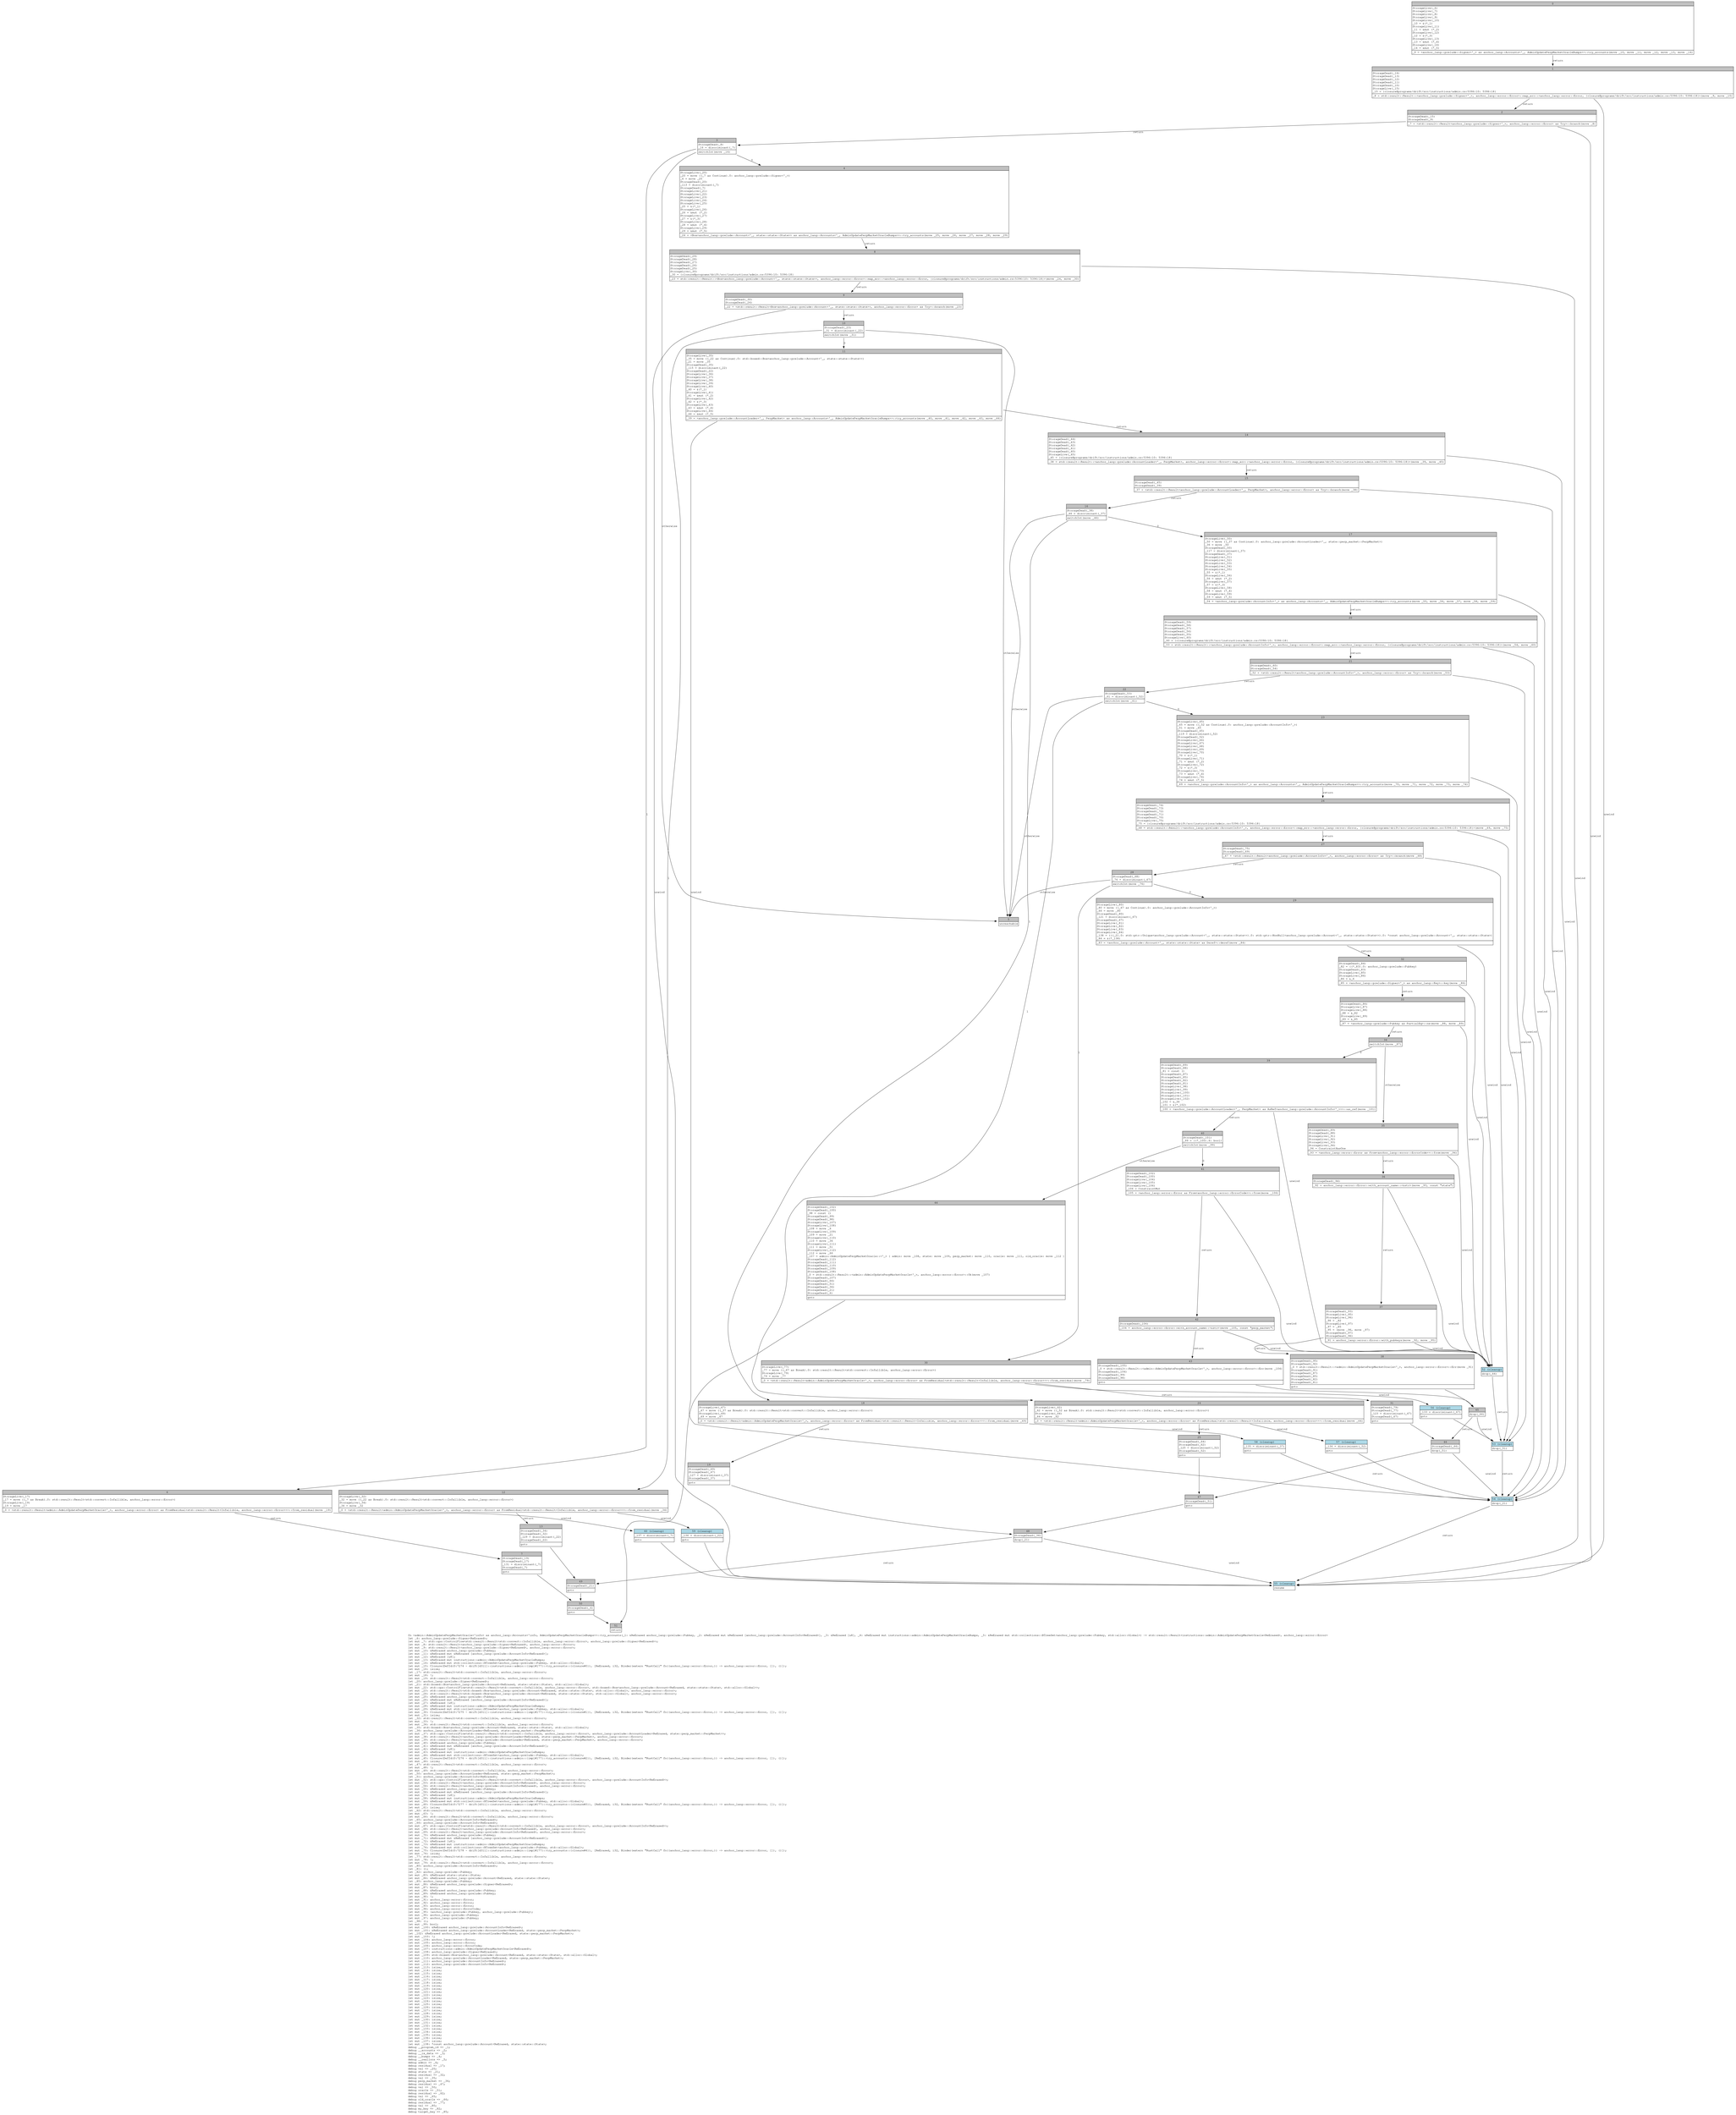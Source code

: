 digraph Mir_0_7273 {
    graph [fontname="Courier, monospace"];
    node [fontname="Courier, monospace"];
    edge [fontname="Courier, monospace"];
    label=<fn &lt;admin::AdminUpdatePerpMarketOracle&lt;'info&gt; as anchor_lang::Accounts&lt;'info, AdminUpdatePerpMarketOracleBumps&gt;&gt;::try_accounts(_1: &amp;ReErased anchor_lang::prelude::Pubkey, _2: &amp;ReErased mut &amp;ReErased [anchor_lang::prelude::AccountInfo&lt;ReErased&gt;], _3: &amp;ReErased [u8], _4: &amp;ReErased mut instructions::admin::AdminUpdatePerpMarketOracleBumps, _5: &amp;ReErased mut std::collections::BTreeSet&lt;anchor_lang::prelude::Pubkey, std::alloc::Global&gt;) -&gt; std::result::Result&lt;instructions::admin::AdminUpdatePerpMarketOracle&lt;ReErased&gt;, anchor_lang::error::Error&gt;<br align="left"/>let _6: anchor_lang::prelude::Signer&lt;ReErased&gt;;<br align="left"/>let mut _7: std::ops::ControlFlow&lt;std::result::Result&lt;std::convert::Infallible, anchor_lang::error::Error&gt;, anchor_lang::prelude::Signer&lt;ReErased&gt;&gt;;<br align="left"/>let mut _8: std::result::Result&lt;anchor_lang::prelude::Signer&lt;ReErased&gt;, anchor_lang::error::Error&gt;;<br align="left"/>let mut _9: std::result::Result&lt;anchor_lang::prelude::Signer&lt;ReErased&gt;, anchor_lang::error::Error&gt;;<br align="left"/>let mut _10: &amp;ReErased anchor_lang::prelude::Pubkey;<br align="left"/>let mut _11: &amp;ReErased mut &amp;ReErased [anchor_lang::prelude::AccountInfo&lt;ReErased&gt;];<br align="left"/>let mut _12: &amp;ReErased [u8];<br align="left"/>let mut _13: &amp;ReErased mut instructions::admin::AdminUpdatePerpMarketOracleBumps;<br align="left"/>let mut _14: &amp;ReErased mut std::collections::BTreeSet&lt;anchor_lang::prelude::Pubkey, std::alloc::Global&gt;;<br align="left"/>let mut _15: Closure(DefId(0:7274 ~ drift[d311]::instructions::admin::{impl#177}::try_accounts::{closure#0}), [ReErased, i32, Binder(extern &quot;RustCall&quot; fn((anchor_lang::error::Error,)) -&gt; anchor_lang::error::Error, []), ()]);<br align="left"/>let mut _16: isize;<br align="left"/>let _17: std::result::Result&lt;std::convert::Infallible, anchor_lang::error::Error&gt;;<br align="left"/>let mut _18: !;<br align="left"/>let mut _19: std::result::Result&lt;std::convert::Infallible, anchor_lang::error::Error&gt;;<br align="left"/>let _20: anchor_lang::prelude::Signer&lt;ReErased&gt;;<br align="left"/>let _21: std::boxed::Box&lt;anchor_lang::prelude::Account&lt;ReErased, state::state::State&gt;, std::alloc::Global&gt;;<br align="left"/>let mut _22: std::ops::ControlFlow&lt;std::result::Result&lt;std::convert::Infallible, anchor_lang::error::Error&gt;, std::boxed::Box&lt;anchor_lang::prelude::Account&lt;ReErased, state::state::State&gt;, std::alloc::Global&gt;&gt;;<br align="left"/>let mut _23: std::result::Result&lt;std::boxed::Box&lt;anchor_lang::prelude::Account&lt;ReErased, state::state::State&gt;, std::alloc::Global&gt;, anchor_lang::error::Error&gt;;<br align="left"/>let mut _24: std::result::Result&lt;std::boxed::Box&lt;anchor_lang::prelude::Account&lt;ReErased, state::state::State&gt;, std::alloc::Global&gt;, anchor_lang::error::Error&gt;;<br align="left"/>let mut _25: &amp;ReErased anchor_lang::prelude::Pubkey;<br align="left"/>let mut _26: &amp;ReErased mut &amp;ReErased [anchor_lang::prelude::AccountInfo&lt;ReErased&gt;];<br align="left"/>let mut _27: &amp;ReErased [u8];<br align="left"/>let mut _28: &amp;ReErased mut instructions::admin::AdminUpdatePerpMarketOracleBumps;<br align="left"/>let mut _29: &amp;ReErased mut std::collections::BTreeSet&lt;anchor_lang::prelude::Pubkey, std::alloc::Global&gt;;<br align="left"/>let mut _30: Closure(DefId(0:7275 ~ drift[d311]::instructions::admin::{impl#177}::try_accounts::{closure#1}), [ReErased, i32, Binder(extern &quot;RustCall&quot; fn((anchor_lang::error::Error,)) -&gt; anchor_lang::error::Error, []), ()]);<br align="left"/>let mut _31: isize;<br align="left"/>let _32: std::result::Result&lt;std::convert::Infallible, anchor_lang::error::Error&gt;;<br align="left"/>let mut _33: !;<br align="left"/>let mut _34: std::result::Result&lt;std::convert::Infallible, anchor_lang::error::Error&gt;;<br align="left"/>let _35: std::boxed::Box&lt;anchor_lang::prelude::Account&lt;ReErased, state::state::State&gt;, std::alloc::Global&gt;;<br align="left"/>let _36: anchor_lang::prelude::AccountLoader&lt;ReErased, state::perp_market::PerpMarket&gt;;<br align="left"/>let mut _37: std::ops::ControlFlow&lt;std::result::Result&lt;std::convert::Infallible, anchor_lang::error::Error&gt;, anchor_lang::prelude::AccountLoader&lt;ReErased, state::perp_market::PerpMarket&gt;&gt;;<br align="left"/>let mut _38: std::result::Result&lt;anchor_lang::prelude::AccountLoader&lt;ReErased, state::perp_market::PerpMarket&gt;, anchor_lang::error::Error&gt;;<br align="left"/>let mut _39: std::result::Result&lt;anchor_lang::prelude::AccountLoader&lt;ReErased, state::perp_market::PerpMarket&gt;, anchor_lang::error::Error&gt;;<br align="left"/>let mut _40: &amp;ReErased anchor_lang::prelude::Pubkey;<br align="left"/>let mut _41: &amp;ReErased mut &amp;ReErased [anchor_lang::prelude::AccountInfo&lt;ReErased&gt;];<br align="left"/>let mut _42: &amp;ReErased [u8];<br align="left"/>let mut _43: &amp;ReErased mut instructions::admin::AdminUpdatePerpMarketOracleBumps;<br align="left"/>let mut _44: &amp;ReErased mut std::collections::BTreeSet&lt;anchor_lang::prelude::Pubkey, std::alloc::Global&gt;;<br align="left"/>let mut _45: Closure(DefId(0:7276 ~ drift[d311]::instructions::admin::{impl#177}::try_accounts::{closure#2}), [ReErased, i32, Binder(extern &quot;RustCall&quot; fn((anchor_lang::error::Error,)) -&gt; anchor_lang::error::Error, []), ()]);<br align="left"/>let mut _46: isize;<br align="left"/>let _47: std::result::Result&lt;std::convert::Infallible, anchor_lang::error::Error&gt;;<br align="left"/>let mut _48: !;<br align="left"/>let mut _49: std::result::Result&lt;std::convert::Infallible, anchor_lang::error::Error&gt;;<br align="left"/>let _50: anchor_lang::prelude::AccountLoader&lt;ReErased, state::perp_market::PerpMarket&gt;;<br align="left"/>let _51: anchor_lang::prelude::AccountInfo&lt;ReErased&gt;;<br align="left"/>let mut _52: std::ops::ControlFlow&lt;std::result::Result&lt;std::convert::Infallible, anchor_lang::error::Error&gt;, anchor_lang::prelude::AccountInfo&lt;ReErased&gt;&gt;;<br align="left"/>let mut _53: std::result::Result&lt;anchor_lang::prelude::AccountInfo&lt;ReErased&gt;, anchor_lang::error::Error&gt;;<br align="left"/>let mut _54: std::result::Result&lt;anchor_lang::prelude::AccountInfo&lt;ReErased&gt;, anchor_lang::error::Error&gt;;<br align="left"/>let mut _55: &amp;ReErased anchor_lang::prelude::Pubkey;<br align="left"/>let mut _56: &amp;ReErased mut &amp;ReErased [anchor_lang::prelude::AccountInfo&lt;ReErased&gt;];<br align="left"/>let mut _57: &amp;ReErased [u8];<br align="left"/>let mut _58: &amp;ReErased mut instructions::admin::AdminUpdatePerpMarketOracleBumps;<br align="left"/>let mut _59: &amp;ReErased mut std::collections::BTreeSet&lt;anchor_lang::prelude::Pubkey, std::alloc::Global&gt;;<br align="left"/>let mut _60: Closure(DefId(0:7277 ~ drift[d311]::instructions::admin::{impl#177}::try_accounts::{closure#3}), [ReErased, i32, Binder(extern &quot;RustCall&quot; fn((anchor_lang::error::Error,)) -&gt; anchor_lang::error::Error, []), ()]);<br align="left"/>let mut _61: isize;<br align="left"/>let _62: std::result::Result&lt;std::convert::Infallible, anchor_lang::error::Error&gt;;<br align="left"/>let mut _63: !;<br align="left"/>let mut _64: std::result::Result&lt;std::convert::Infallible, anchor_lang::error::Error&gt;;<br align="left"/>let _65: anchor_lang::prelude::AccountInfo&lt;ReErased&gt;;<br align="left"/>let _66: anchor_lang::prelude::AccountInfo&lt;ReErased&gt;;<br align="left"/>let mut _67: std::ops::ControlFlow&lt;std::result::Result&lt;std::convert::Infallible, anchor_lang::error::Error&gt;, anchor_lang::prelude::AccountInfo&lt;ReErased&gt;&gt;;<br align="left"/>let mut _68: std::result::Result&lt;anchor_lang::prelude::AccountInfo&lt;ReErased&gt;, anchor_lang::error::Error&gt;;<br align="left"/>let mut _69: std::result::Result&lt;anchor_lang::prelude::AccountInfo&lt;ReErased&gt;, anchor_lang::error::Error&gt;;<br align="left"/>let mut _70: &amp;ReErased anchor_lang::prelude::Pubkey;<br align="left"/>let mut _71: &amp;ReErased mut &amp;ReErased [anchor_lang::prelude::AccountInfo&lt;ReErased&gt;];<br align="left"/>let mut _72: &amp;ReErased [u8];<br align="left"/>let mut _73: &amp;ReErased mut instructions::admin::AdminUpdatePerpMarketOracleBumps;<br align="left"/>let mut _74: &amp;ReErased mut std::collections::BTreeSet&lt;anchor_lang::prelude::Pubkey, std::alloc::Global&gt;;<br align="left"/>let mut _75: Closure(DefId(0:7278 ~ drift[d311]::instructions::admin::{impl#177}::try_accounts::{closure#4}), [ReErased, i32, Binder(extern &quot;RustCall&quot; fn((anchor_lang::error::Error,)) -&gt; anchor_lang::error::Error, []), ()]);<br align="left"/>let mut _76: isize;<br align="left"/>let _77: std::result::Result&lt;std::convert::Infallible, anchor_lang::error::Error&gt;;<br align="left"/>let mut _78: !;<br align="left"/>let mut _79: std::result::Result&lt;std::convert::Infallible, anchor_lang::error::Error&gt;;<br align="left"/>let _80: anchor_lang::prelude::AccountInfo&lt;ReErased&gt;;<br align="left"/>let _81: ();<br align="left"/>let _82: anchor_lang::prelude::Pubkey;<br align="left"/>let mut _83: &amp;ReErased state::state::State;<br align="left"/>let mut _84: &amp;ReErased anchor_lang::prelude::Account&lt;ReErased, state::state::State&gt;;<br align="left"/>let _85: anchor_lang::prelude::Pubkey;<br align="left"/>let mut _86: &amp;ReErased anchor_lang::prelude::Signer&lt;ReErased&gt;;<br align="left"/>let mut _87: bool;<br align="left"/>let mut _88: &amp;ReErased anchor_lang::prelude::Pubkey;<br align="left"/>let mut _89: &amp;ReErased anchor_lang::prelude::Pubkey;<br align="left"/>let mut _90: !;<br align="left"/>let mut _91: anchor_lang::error::Error;<br align="left"/>let mut _92: anchor_lang::error::Error;<br align="left"/>let mut _93: anchor_lang::error::Error;<br align="left"/>let mut _94: anchor_lang::error::ErrorCode;<br align="left"/>let mut _95: (anchor_lang::prelude::Pubkey, anchor_lang::prelude::Pubkey);<br align="left"/>let mut _96: anchor_lang::prelude::Pubkey;<br align="left"/>let mut _97: anchor_lang::prelude::Pubkey;<br align="left"/>let _98: ();<br align="left"/>let mut _99: bool;<br align="left"/>let mut _100: &amp;ReErased anchor_lang::prelude::AccountInfo&lt;ReErased&gt;;<br align="left"/>let mut _101: &amp;ReErased anchor_lang::prelude::AccountLoader&lt;ReErased, state::perp_market::PerpMarket&gt;;<br align="left"/>let _102: &amp;ReErased anchor_lang::prelude::AccountLoader&lt;ReErased, state::perp_market::PerpMarket&gt;;<br align="left"/>let mut _103: !;<br align="left"/>let mut _104: anchor_lang::error::Error;<br align="left"/>let mut _105: anchor_lang::error::Error;<br align="left"/>let mut _106: anchor_lang::error::ErrorCode;<br align="left"/>let mut _107: instructions::admin::AdminUpdatePerpMarketOracle&lt;ReErased&gt;;<br align="left"/>let mut _108: anchor_lang::prelude::Signer&lt;ReErased&gt;;<br align="left"/>let mut _109: std::boxed::Box&lt;anchor_lang::prelude::Account&lt;ReErased, state::state::State&gt;, std::alloc::Global&gt;;<br align="left"/>let mut _110: anchor_lang::prelude::AccountLoader&lt;ReErased, state::perp_market::PerpMarket&gt;;<br align="left"/>let mut _111: anchor_lang::prelude::AccountInfo&lt;ReErased&gt;;<br align="left"/>let mut _112: anchor_lang::prelude::AccountInfo&lt;ReErased&gt;;<br align="left"/>let mut _113: isize;<br align="left"/>let mut _114: isize;<br align="left"/>let mut _115: isize;<br align="left"/>let mut _116: isize;<br align="left"/>let mut _117: isize;<br align="left"/>let mut _118: isize;<br align="left"/>let mut _119: isize;<br align="left"/>let mut _120: isize;<br align="left"/>let mut _121: isize;<br align="left"/>let mut _122: isize;<br align="left"/>let mut _123: isize;<br align="left"/>let mut _124: isize;<br align="left"/>let mut _125: isize;<br align="left"/>let mut _126: isize;<br align="left"/>let mut _127: isize;<br align="left"/>let mut _128: isize;<br align="left"/>let mut _129: isize;<br align="left"/>let mut _130: isize;<br align="left"/>let mut _131: isize;<br align="left"/>let mut _132: isize;<br align="left"/>let mut _133: isize;<br align="left"/>let mut _134: isize;<br align="left"/>let mut _135: isize;<br align="left"/>let mut _136: isize;<br align="left"/>let mut _137: isize;<br align="left"/>let mut _138: *const anchor_lang::prelude::Account&lt;ReErased, state::state::State&gt;;<br align="left"/>debug __program_id =&gt; _1;<br align="left"/>debug __accounts =&gt; _2;<br align="left"/>debug __ix_data =&gt; _3;<br align="left"/>debug __bumps =&gt; _4;<br align="left"/>debug __reallocs =&gt; _5;<br align="left"/>debug admin =&gt; _6;<br align="left"/>debug residual =&gt; _17;<br align="left"/>debug val =&gt; _20;<br align="left"/>debug state =&gt; _21;<br align="left"/>debug residual =&gt; _32;<br align="left"/>debug val =&gt; _35;<br align="left"/>debug perp_market =&gt; _36;<br align="left"/>debug residual =&gt; _47;<br align="left"/>debug val =&gt; _50;<br align="left"/>debug oracle =&gt; _51;<br align="left"/>debug residual =&gt; _62;<br align="left"/>debug val =&gt; _65;<br align="left"/>debug old_oracle =&gt; _66;<br align="left"/>debug residual =&gt; _77;<br align="left"/>debug val =&gt; _80;<br align="left"/>debug my_key =&gt; _82;<br align="left"/>debug target_key =&gt; _85;<br align="left"/>>;
    bb0__0_7273 [shape="none", label=<<table border="0" cellborder="1" cellspacing="0"><tr><td bgcolor="gray" align="center" colspan="1">0</td></tr><tr><td align="left" balign="left">StorageLive(_6)<br/>StorageLive(_7)<br/>StorageLive(_8)<br/>StorageLive(_9)<br/>StorageLive(_10)<br/>_10 = &amp;(*_1)<br/>StorageLive(_11)<br/>_11 = &amp;mut (*_2)<br/>StorageLive(_12)<br/>_12 = &amp;(*_3)<br/>StorageLive(_13)<br/>_13 = &amp;mut (*_4)<br/>StorageLive(_14)<br/>_14 = &amp;mut (*_5)<br/></td></tr><tr><td align="left">_9 = &lt;anchor_lang::prelude::Signer&lt;'_&gt; as anchor_lang::Accounts&lt;'_, AdminUpdatePerpMarketOracleBumps&gt;&gt;::try_accounts(move _10, move _11, move _12, move _13, move _14)</td></tr></table>>];
    bb1__0_7273 [shape="none", label=<<table border="0" cellborder="1" cellspacing="0"><tr><td bgcolor="gray" align="center" colspan="1">1</td></tr><tr><td align="left" balign="left">StorageDead(_14)<br/>StorageDead(_13)<br/>StorageDead(_12)<br/>StorageDead(_11)<br/>StorageDead(_10)<br/>StorageLive(_15)<br/>_15 = {closure@programs/drift/src/instructions/admin.rs:5396:10: 5396:18}<br/></td></tr><tr><td align="left">_8 = std::result::Result::&lt;anchor_lang::prelude::Signer&lt;'_&gt;, anchor_lang::error::Error&gt;::map_err::&lt;anchor_lang::error::Error, {closure@programs/drift/src/instructions/admin.rs:5396:10: 5396:18}&gt;(move _9, move _15)</td></tr></table>>];
    bb2__0_7273 [shape="none", label=<<table border="0" cellborder="1" cellspacing="0"><tr><td bgcolor="gray" align="center" colspan="1">2</td></tr><tr><td align="left" balign="left">StorageDead(_15)<br/>StorageDead(_9)<br/></td></tr><tr><td align="left">_7 = &lt;std::result::Result&lt;anchor_lang::prelude::Signer&lt;'_&gt;, anchor_lang::error::Error&gt; as Try&gt;::branch(move _8)</td></tr></table>>];
    bb3__0_7273 [shape="none", label=<<table border="0" cellborder="1" cellspacing="0"><tr><td bgcolor="gray" align="center" colspan="1">3</td></tr><tr><td align="left" balign="left">StorageDead(_8)<br/>_16 = discriminant(_7)<br/></td></tr><tr><td align="left">switchInt(move _16)</td></tr></table>>];
    bb4__0_7273 [shape="none", label=<<table border="0" cellborder="1" cellspacing="0"><tr><td bgcolor="gray" align="center" colspan="1">4</td></tr><tr><td align="left" balign="left">StorageLive(_20)<br/>_20 = move ((_7 as Continue).0: anchor_lang::prelude::Signer&lt;'_&gt;)<br/>_6 = move _20<br/>StorageDead(_20)<br/>_113 = discriminant(_7)<br/>StorageDead(_7)<br/>StorageLive(_21)<br/>StorageLive(_22)<br/>StorageLive(_23)<br/>StorageLive(_24)<br/>StorageLive(_25)<br/>_25 = &amp;(*_1)<br/>StorageLive(_26)<br/>_26 = &amp;mut (*_2)<br/>StorageLive(_27)<br/>_27 = &amp;(*_3)<br/>StorageLive(_28)<br/>_28 = &amp;mut (*_4)<br/>StorageLive(_29)<br/>_29 = &amp;mut (*_5)<br/></td></tr><tr><td align="left">_24 = &lt;Box&lt;anchor_lang::prelude::Account&lt;'_, state::state::State&gt;&gt; as anchor_lang::Accounts&lt;'_, AdminUpdatePerpMarketOracleBumps&gt;&gt;::try_accounts(move _25, move _26, move _27, move _28, move _29)</td></tr></table>>];
    bb5__0_7273 [shape="none", label=<<table border="0" cellborder="1" cellspacing="0"><tr><td bgcolor="gray" align="center" colspan="1">5</td></tr><tr><td align="left">unreachable</td></tr></table>>];
    bb6__0_7273 [shape="none", label=<<table border="0" cellborder="1" cellspacing="0"><tr><td bgcolor="gray" align="center" colspan="1">6</td></tr><tr><td align="left" balign="left">StorageLive(_17)<br/>_17 = move ((_7 as Break).0: std::result::Result&lt;std::convert::Infallible, anchor_lang::error::Error&gt;)<br/>StorageLive(_19)<br/>_19 = move _17<br/></td></tr><tr><td align="left">_0 = &lt;std::result::Result&lt;admin::AdminUpdatePerpMarketOracle&lt;'_&gt;, anchor_lang::error::Error&gt; as FromResidual&lt;std::result::Result&lt;Infallible, anchor_lang::error::Error&gt;&gt;&gt;::from_residual(move _19)</td></tr></table>>];
    bb7__0_7273 [shape="none", label=<<table border="0" cellborder="1" cellspacing="0"><tr><td bgcolor="gray" align="center" colspan="1">7</td></tr><tr><td align="left" balign="left">StorageDead(_19)<br/>StorageDead(_17)<br/>_131 = discriminant(_7)<br/>StorageDead(_7)<br/></td></tr><tr><td align="left">goto</td></tr></table>>];
    bb8__0_7273 [shape="none", label=<<table border="0" cellborder="1" cellspacing="0"><tr><td bgcolor="gray" align="center" colspan="1">8</td></tr><tr><td align="left" balign="left">StorageDead(_29)<br/>StorageDead(_28)<br/>StorageDead(_27)<br/>StorageDead(_26)<br/>StorageDead(_25)<br/>StorageLive(_30)<br/>_30 = {closure@programs/drift/src/instructions/admin.rs:5396:10: 5396:18}<br/></td></tr><tr><td align="left">_23 = std::result::Result::&lt;Box&lt;anchor_lang::prelude::Account&lt;'_, state::state::State&gt;&gt;, anchor_lang::error::Error&gt;::map_err::&lt;anchor_lang::error::Error, {closure@programs/drift/src/instructions/admin.rs:5396:10: 5396:18}&gt;(move _24, move _30)</td></tr></table>>];
    bb9__0_7273 [shape="none", label=<<table border="0" cellborder="1" cellspacing="0"><tr><td bgcolor="gray" align="center" colspan="1">9</td></tr><tr><td align="left" balign="left">StorageDead(_30)<br/>StorageDead(_24)<br/></td></tr><tr><td align="left">_22 = &lt;std::result::Result&lt;Box&lt;anchor_lang::prelude::Account&lt;'_, state::state::State&gt;&gt;, anchor_lang::error::Error&gt; as Try&gt;::branch(move _23)</td></tr></table>>];
    bb10__0_7273 [shape="none", label=<<table border="0" cellborder="1" cellspacing="0"><tr><td bgcolor="gray" align="center" colspan="1">10</td></tr><tr><td align="left" balign="left">StorageDead(_23)<br/>_31 = discriminant(_22)<br/></td></tr><tr><td align="left">switchInt(move _31)</td></tr></table>>];
    bb11__0_7273 [shape="none", label=<<table border="0" cellborder="1" cellspacing="0"><tr><td bgcolor="gray" align="center" colspan="1">11</td></tr><tr><td align="left" balign="left">StorageLive(_35)<br/>_35 = move ((_22 as Continue).0: std::boxed::Box&lt;anchor_lang::prelude::Account&lt;'_, state::state::State&gt;&gt;)<br/>_21 = move _35<br/>StorageDead(_35)<br/>_115 = discriminant(_22)<br/>StorageDead(_22)<br/>StorageLive(_36)<br/>StorageLive(_37)<br/>StorageLive(_38)<br/>StorageLive(_39)<br/>StorageLive(_40)<br/>_40 = &amp;(*_1)<br/>StorageLive(_41)<br/>_41 = &amp;mut (*_2)<br/>StorageLive(_42)<br/>_42 = &amp;(*_3)<br/>StorageLive(_43)<br/>_43 = &amp;mut (*_4)<br/>StorageLive(_44)<br/>_44 = &amp;mut (*_5)<br/></td></tr><tr><td align="left">_39 = &lt;anchor_lang::prelude::AccountLoader&lt;'_, PerpMarket&gt; as anchor_lang::Accounts&lt;'_, AdminUpdatePerpMarketOracleBumps&gt;&gt;::try_accounts(move _40, move _41, move _42, move _43, move _44)</td></tr></table>>];
    bb12__0_7273 [shape="none", label=<<table border="0" cellborder="1" cellspacing="0"><tr><td bgcolor="gray" align="center" colspan="1">12</td></tr><tr><td align="left" balign="left">StorageLive(_32)<br/>_32 = move ((_22 as Break).0: std::result::Result&lt;std::convert::Infallible, anchor_lang::error::Error&gt;)<br/>StorageLive(_34)<br/>_34 = move _32<br/></td></tr><tr><td align="left">_0 = &lt;std::result::Result&lt;admin::AdminUpdatePerpMarketOracle&lt;'_&gt;, anchor_lang::error::Error&gt; as FromResidual&lt;std::result::Result&lt;Infallible, anchor_lang::error::Error&gt;&gt;&gt;::from_residual(move _34)</td></tr></table>>];
    bb13__0_7273 [shape="none", label=<<table border="0" cellborder="1" cellspacing="0"><tr><td bgcolor="gray" align="center" colspan="1">13</td></tr><tr><td align="left" balign="left">StorageDead(_34)<br/>StorageDead(_32)<br/>_129 = discriminant(_22)<br/>StorageDead(_22)<br/></td></tr><tr><td align="left">goto</td></tr></table>>];
    bb14__0_7273 [shape="none", label=<<table border="0" cellborder="1" cellspacing="0"><tr><td bgcolor="gray" align="center" colspan="1">14</td></tr><tr><td align="left" balign="left">StorageDead(_44)<br/>StorageDead(_43)<br/>StorageDead(_42)<br/>StorageDead(_41)<br/>StorageDead(_40)<br/>StorageLive(_45)<br/>_45 = {closure@programs/drift/src/instructions/admin.rs:5396:10: 5396:18}<br/></td></tr><tr><td align="left">_38 = std::result::Result::&lt;anchor_lang::prelude::AccountLoader&lt;'_, PerpMarket&gt;, anchor_lang::error::Error&gt;::map_err::&lt;anchor_lang::error::Error, {closure@programs/drift/src/instructions/admin.rs:5396:10: 5396:18}&gt;(move _39, move _45)</td></tr></table>>];
    bb15__0_7273 [shape="none", label=<<table border="0" cellborder="1" cellspacing="0"><tr><td bgcolor="gray" align="center" colspan="1">15</td></tr><tr><td align="left" balign="left">StorageDead(_45)<br/>StorageDead(_39)<br/></td></tr><tr><td align="left">_37 = &lt;std::result::Result&lt;anchor_lang::prelude::AccountLoader&lt;'_, PerpMarket&gt;, anchor_lang::error::Error&gt; as Try&gt;::branch(move _38)</td></tr></table>>];
    bb16__0_7273 [shape="none", label=<<table border="0" cellborder="1" cellspacing="0"><tr><td bgcolor="gray" align="center" colspan="1">16</td></tr><tr><td align="left" balign="left">StorageDead(_38)<br/>_46 = discriminant(_37)<br/></td></tr><tr><td align="left">switchInt(move _46)</td></tr></table>>];
    bb17__0_7273 [shape="none", label=<<table border="0" cellborder="1" cellspacing="0"><tr><td bgcolor="gray" align="center" colspan="1">17</td></tr><tr><td align="left" balign="left">StorageLive(_50)<br/>_50 = move ((_37 as Continue).0: anchor_lang::prelude::AccountLoader&lt;'_, state::perp_market::PerpMarket&gt;)<br/>_36 = move _50<br/>StorageDead(_50)<br/>_117 = discriminant(_37)<br/>StorageDead(_37)<br/>StorageLive(_51)<br/>StorageLive(_52)<br/>StorageLive(_53)<br/>StorageLive(_54)<br/>StorageLive(_55)<br/>_55 = &amp;(*_1)<br/>StorageLive(_56)<br/>_56 = &amp;mut (*_2)<br/>StorageLive(_57)<br/>_57 = &amp;(*_3)<br/>StorageLive(_58)<br/>_58 = &amp;mut (*_4)<br/>StorageLive(_59)<br/>_59 = &amp;mut (*_5)<br/></td></tr><tr><td align="left">_54 = &lt;anchor_lang::prelude::AccountInfo&lt;'_&gt; as anchor_lang::Accounts&lt;'_, AdminUpdatePerpMarketOracleBumps&gt;&gt;::try_accounts(move _55, move _56, move _57, move _58, move _59)</td></tr></table>>];
    bb18__0_7273 [shape="none", label=<<table border="0" cellborder="1" cellspacing="0"><tr><td bgcolor="gray" align="center" colspan="1">18</td></tr><tr><td align="left" balign="left">StorageLive(_47)<br/>_47 = move ((_37 as Break).0: std::result::Result&lt;std::convert::Infallible, anchor_lang::error::Error&gt;)<br/>StorageLive(_49)<br/>_49 = move _47<br/></td></tr><tr><td align="left">_0 = &lt;std::result::Result&lt;admin::AdminUpdatePerpMarketOracle&lt;'_&gt;, anchor_lang::error::Error&gt; as FromResidual&lt;std::result::Result&lt;Infallible, anchor_lang::error::Error&gt;&gt;&gt;::from_residual(move _49)</td></tr></table>>];
    bb19__0_7273 [shape="none", label=<<table border="0" cellborder="1" cellspacing="0"><tr><td bgcolor="gray" align="center" colspan="1">19</td></tr><tr><td align="left" balign="left">StorageDead(_49)<br/>StorageDead(_47)<br/>_127 = discriminant(_37)<br/>StorageDead(_37)<br/></td></tr><tr><td align="left">goto</td></tr></table>>];
    bb20__0_7273 [shape="none", label=<<table border="0" cellborder="1" cellspacing="0"><tr><td bgcolor="gray" align="center" colspan="1">20</td></tr><tr><td align="left" balign="left">StorageDead(_59)<br/>StorageDead(_58)<br/>StorageDead(_57)<br/>StorageDead(_56)<br/>StorageDead(_55)<br/>StorageLive(_60)<br/>_60 = {closure@programs/drift/src/instructions/admin.rs:5396:10: 5396:18}<br/></td></tr><tr><td align="left">_53 = std::result::Result::&lt;anchor_lang::prelude::AccountInfo&lt;'_&gt;, anchor_lang::error::Error&gt;::map_err::&lt;anchor_lang::error::Error, {closure@programs/drift/src/instructions/admin.rs:5396:10: 5396:18}&gt;(move _54, move _60)</td></tr></table>>];
    bb21__0_7273 [shape="none", label=<<table border="0" cellborder="1" cellspacing="0"><tr><td bgcolor="gray" align="center" colspan="1">21</td></tr><tr><td align="left" balign="left">StorageDead(_60)<br/>StorageDead(_54)<br/></td></tr><tr><td align="left">_52 = &lt;std::result::Result&lt;anchor_lang::prelude::AccountInfo&lt;'_&gt;, anchor_lang::error::Error&gt; as Try&gt;::branch(move _53)</td></tr></table>>];
    bb22__0_7273 [shape="none", label=<<table border="0" cellborder="1" cellspacing="0"><tr><td bgcolor="gray" align="center" colspan="1">22</td></tr><tr><td align="left" balign="left">StorageDead(_53)<br/>_61 = discriminant(_52)<br/></td></tr><tr><td align="left">switchInt(move _61)</td></tr></table>>];
    bb23__0_7273 [shape="none", label=<<table border="0" cellborder="1" cellspacing="0"><tr><td bgcolor="gray" align="center" colspan="1">23</td></tr><tr><td align="left" balign="left">StorageLive(_65)<br/>_65 = move ((_52 as Continue).0: anchor_lang::prelude::AccountInfo&lt;'_&gt;)<br/>_51 = move _65<br/>StorageDead(_65)<br/>_119 = discriminant(_52)<br/>StorageDead(_52)<br/>StorageLive(_66)<br/>StorageLive(_67)<br/>StorageLive(_68)<br/>StorageLive(_69)<br/>StorageLive(_70)<br/>_70 = &amp;(*_1)<br/>StorageLive(_71)<br/>_71 = &amp;mut (*_2)<br/>StorageLive(_72)<br/>_72 = &amp;(*_3)<br/>StorageLive(_73)<br/>_73 = &amp;mut (*_4)<br/>StorageLive(_74)<br/>_74 = &amp;mut (*_5)<br/></td></tr><tr><td align="left">_69 = &lt;anchor_lang::prelude::AccountInfo&lt;'_&gt; as anchor_lang::Accounts&lt;'_, AdminUpdatePerpMarketOracleBumps&gt;&gt;::try_accounts(move _70, move _71, move _72, move _73, move _74)</td></tr></table>>];
    bb24__0_7273 [shape="none", label=<<table border="0" cellborder="1" cellspacing="0"><tr><td bgcolor="gray" align="center" colspan="1">24</td></tr><tr><td align="left" balign="left">StorageLive(_62)<br/>_62 = move ((_52 as Break).0: std::result::Result&lt;std::convert::Infallible, anchor_lang::error::Error&gt;)<br/>StorageLive(_64)<br/>_64 = move _62<br/></td></tr><tr><td align="left">_0 = &lt;std::result::Result&lt;admin::AdminUpdatePerpMarketOracle&lt;'_&gt;, anchor_lang::error::Error&gt; as FromResidual&lt;std::result::Result&lt;Infallible, anchor_lang::error::Error&gt;&gt;&gt;::from_residual(move _64)</td></tr></table>>];
    bb25__0_7273 [shape="none", label=<<table border="0" cellborder="1" cellspacing="0"><tr><td bgcolor="gray" align="center" colspan="1">25</td></tr><tr><td align="left" balign="left">StorageDead(_64)<br/>StorageDead(_62)<br/>_125 = discriminant(_52)<br/>StorageDead(_52)<br/></td></tr><tr><td align="left">goto</td></tr></table>>];
    bb26__0_7273 [shape="none", label=<<table border="0" cellborder="1" cellspacing="0"><tr><td bgcolor="gray" align="center" colspan="1">26</td></tr><tr><td align="left" balign="left">StorageDead(_74)<br/>StorageDead(_73)<br/>StorageDead(_72)<br/>StorageDead(_71)<br/>StorageDead(_70)<br/>StorageLive(_75)<br/>_75 = {closure@programs/drift/src/instructions/admin.rs:5396:10: 5396:18}<br/></td></tr><tr><td align="left">_68 = std::result::Result::&lt;anchor_lang::prelude::AccountInfo&lt;'_&gt;, anchor_lang::error::Error&gt;::map_err::&lt;anchor_lang::error::Error, {closure@programs/drift/src/instructions/admin.rs:5396:10: 5396:18}&gt;(move _69, move _75)</td></tr></table>>];
    bb27__0_7273 [shape="none", label=<<table border="0" cellborder="1" cellspacing="0"><tr><td bgcolor="gray" align="center" colspan="1">27</td></tr><tr><td align="left" balign="left">StorageDead(_75)<br/>StorageDead(_69)<br/></td></tr><tr><td align="left">_67 = &lt;std::result::Result&lt;anchor_lang::prelude::AccountInfo&lt;'_&gt;, anchor_lang::error::Error&gt; as Try&gt;::branch(move _68)</td></tr></table>>];
    bb28__0_7273 [shape="none", label=<<table border="0" cellborder="1" cellspacing="0"><tr><td bgcolor="gray" align="center" colspan="1">28</td></tr><tr><td align="left" balign="left">StorageDead(_68)<br/>_76 = discriminant(_67)<br/></td></tr><tr><td align="left">switchInt(move _76)</td></tr></table>>];
    bb29__0_7273 [shape="none", label=<<table border="0" cellborder="1" cellspacing="0"><tr><td bgcolor="gray" align="center" colspan="1">29</td></tr><tr><td align="left" balign="left">StorageLive(_80)<br/>_80 = move ((_67 as Continue).0: anchor_lang::prelude::AccountInfo&lt;'_&gt;)<br/>_66 = move _80<br/>StorageDead(_80)<br/>_121 = discriminant(_67)<br/>StorageDead(_67)<br/>StorageLive(_81)<br/>StorageLive(_82)<br/>StorageLive(_83)<br/>StorageLive(_84)<br/>_138 = (((_21.0: std::ptr::Unique&lt;anchor_lang::prelude::Account&lt;'_, state::state::State&gt;&gt;).0: std::ptr::NonNull&lt;anchor_lang::prelude::Account&lt;'_, state::state::State&gt;&gt;).0: *const anchor_lang::prelude::Account&lt;'_, state::state::State&gt;)<br/>_84 = &amp;(*_138)<br/></td></tr><tr><td align="left">_83 = &lt;anchor_lang::prelude::Account&lt;'_, state::state::State&gt; as Deref&gt;::deref(move _84)</td></tr></table>>];
    bb30__0_7273 [shape="none", label=<<table border="0" cellborder="1" cellspacing="0"><tr><td bgcolor="gray" align="center" colspan="1">30</td></tr><tr><td align="left" balign="left">StorageLive(_77)<br/>_77 = move ((_67 as Break).0: std::result::Result&lt;std::convert::Infallible, anchor_lang::error::Error&gt;)<br/>StorageLive(_79)<br/>_79 = move _77<br/></td></tr><tr><td align="left">_0 = &lt;std::result::Result&lt;admin::AdminUpdatePerpMarketOracle&lt;'_&gt;, anchor_lang::error::Error&gt; as FromResidual&lt;std::result::Result&lt;Infallible, anchor_lang::error::Error&gt;&gt;&gt;::from_residual(move _79)</td></tr></table>>];
    bb31__0_7273 [shape="none", label=<<table border="0" cellborder="1" cellspacing="0"><tr><td bgcolor="gray" align="center" colspan="1">31</td></tr><tr><td align="left" balign="left">StorageDead(_79)<br/>StorageDead(_77)<br/>_123 = discriminant(_67)<br/>StorageDead(_67)<br/></td></tr><tr><td align="left">goto</td></tr></table>>];
    bb32__0_7273 [shape="none", label=<<table border="0" cellborder="1" cellspacing="0"><tr><td bgcolor="gray" align="center" colspan="1">32</td></tr><tr><td align="left" balign="left">StorageDead(_84)<br/>_82 = ((*_83).0: anchor_lang::prelude::Pubkey)<br/>StorageDead(_83)<br/>StorageLive(_85)<br/>StorageLive(_86)<br/>_86 = &amp;_6<br/></td></tr><tr><td align="left">_85 = &lt;anchor_lang::prelude::Signer&lt;'_&gt; as anchor_lang::Key&gt;::key(move _86)</td></tr></table>>];
    bb33__0_7273 [shape="none", label=<<table border="0" cellborder="1" cellspacing="0"><tr><td bgcolor="gray" align="center" colspan="1">33</td></tr><tr><td align="left" balign="left">StorageDead(_86)<br/>StorageLive(_87)<br/>StorageLive(_88)<br/>_88 = &amp;_82<br/>StorageLive(_89)<br/>_89 = &amp;_85<br/></td></tr><tr><td align="left">_87 = &lt;anchor_lang::prelude::Pubkey as PartialEq&gt;::ne(move _88, move _89)</td></tr></table>>];
    bb34__0_7273 [shape="none", label=<<table border="0" cellborder="1" cellspacing="0"><tr><td bgcolor="gray" align="center" colspan="1">34</td></tr><tr><td align="left">switchInt(move _87)</td></tr></table>>];
    bb35__0_7273 [shape="none", label=<<table border="0" cellborder="1" cellspacing="0"><tr><td bgcolor="gray" align="center" colspan="1">35</td></tr><tr><td align="left" balign="left">StorageDead(_89)<br/>StorageDead(_88)<br/>StorageLive(_91)<br/>StorageLive(_92)<br/>StorageLive(_93)<br/>StorageLive(_94)<br/>_94 = ConstraintHasOne<br/></td></tr><tr><td align="left">_93 = &lt;anchor_lang::error::Error as From&lt;anchor_lang::error::ErrorCode&gt;&gt;::from(move _94)</td></tr></table>>];
    bb36__0_7273 [shape="none", label=<<table border="0" cellborder="1" cellspacing="0"><tr><td bgcolor="gray" align="center" colspan="1">36</td></tr><tr><td align="left" balign="left">StorageDead(_94)<br/></td></tr><tr><td align="left">_92 = anchor_lang::error::Error::with_account_name::&lt;&amp;str&gt;(move _93, const &quot;state&quot;)</td></tr></table>>];
    bb37__0_7273 [shape="none", label=<<table border="0" cellborder="1" cellspacing="0"><tr><td bgcolor="gray" align="center" colspan="1">37</td></tr><tr><td align="left" balign="left">StorageDead(_93)<br/>StorageLive(_95)<br/>StorageLive(_96)<br/>_96 = _82<br/>StorageLive(_97)<br/>_97 = _85<br/>_95 = (move _96, move _97)<br/>StorageDead(_97)<br/>StorageDead(_96)<br/></td></tr><tr><td align="left">_91 = anchor_lang::error::Error::with_pubkeys(move _92, move _95)</td></tr></table>>];
    bb38__0_7273 [shape="none", label=<<table border="0" cellborder="1" cellspacing="0"><tr><td bgcolor="gray" align="center" colspan="1">38</td></tr><tr><td align="left" balign="left">StorageDead(_95)<br/>StorageDead(_92)<br/>_0 = std::result::Result::&lt;admin::AdminUpdatePerpMarketOracle&lt;'_&gt;, anchor_lang::error::Error&gt;::Err(move _91)<br/>StorageDead(_91)<br/>StorageDead(_87)<br/>StorageDead(_85)<br/>StorageDead(_82)<br/>StorageDead(_81)<br/></td></tr><tr><td align="left">goto</td></tr></table>>];
    bb39__0_7273 [shape="none", label=<<table border="0" cellborder="1" cellspacing="0"><tr><td bgcolor="gray" align="center" colspan="1">39</td></tr><tr><td align="left" balign="left">StorageDead(_89)<br/>StorageDead(_88)<br/>_81 = const ()<br/>StorageDead(_87)<br/>StorageDead(_85)<br/>StorageDead(_82)<br/>StorageDead(_81)<br/>StorageLive(_98)<br/>StorageLive(_99)<br/>StorageLive(_100)<br/>StorageLive(_101)<br/>StorageLive(_102)<br/>_102 = &amp;_36<br/>_101 = &amp;(*_102)<br/></td></tr><tr><td align="left">_100 = &lt;anchor_lang::prelude::AccountLoader&lt;'_, PerpMarket&gt; as AsRef&lt;anchor_lang::prelude::AccountInfo&lt;'_&gt;&gt;&gt;::as_ref(move _101)</td></tr></table>>];
    bb40__0_7273 [shape="none", label=<<table border="0" cellborder="1" cellspacing="0"><tr><td bgcolor="gray" align="center" colspan="1">40</td></tr><tr><td align="left" balign="left">StorageDead(_101)<br/>_99 = ((*_100).6: bool)<br/></td></tr><tr><td align="left">switchInt(move _99)</td></tr></table>>];
    bb41__0_7273 [shape="none", label=<<table border="0" cellborder="1" cellspacing="0"><tr><td bgcolor="gray" align="center" colspan="1">41</td></tr><tr><td align="left" balign="left">StorageDead(_102)<br/>StorageDead(_100)<br/>StorageLive(_104)<br/>StorageLive(_105)<br/>StorageLive(_106)<br/>_106 = ConstraintMut<br/></td></tr><tr><td align="left">_105 = &lt;anchor_lang::error::Error as From&lt;anchor_lang::error::ErrorCode&gt;&gt;::from(move _106)</td></tr></table>>];
    bb42__0_7273 [shape="none", label=<<table border="0" cellborder="1" cellspacing="0"><tr><td bgcolor="gray" align="center" colspan="1">42</td></tr><tr><td align="left" balign="left">StorageDead(_106)<br/></td></tr><tr><td align="left">_104 = anchor_lang::error::Error::with_account_name::&lt;&amp;str&gt;(move _105, const &quot;perp_market&quot;)</td></tr></table>>];
    bb43__0_7273 [shape="none", label=<<table border="0" cellborder="1" cellspacing="0"><tr><td bgcolor="gray" align="center" colspan="1">43</td></tr><tr><td align="left" balign="left">StorageDead(_105)<br/>_0 = std::result::Result::&lt;admin::AdminUpdatePerpMarketOracle&lt;'_&gt;, anchor_lang::error::Error&gt;::Err(move _104)<br/>StorageDead(_104)<br/>StorageDead(_99)<br/>StorageDead(_98)<br/></td></tr><tr><td align="left">goto</td></tr></table>>];
    bb44__0_7273 [shape="none", label=<<table border="0" cellborder="1" cellspacing="0"><tr><td bgcolor="gray" align="center" colspan="1">44</td></tr><tr><td align="left" balign="left">StorageDead(_102)<br/>StorageDead(_100)<br/>_98 = const ()<br/>StorageDead(_99)<br/>StorageDead(_98)<br/>StorageLive(_107)<br/>StorageLive(_108)<br/>_108 = move _6<br/>StorageLive(_109)<br/>_109 = move _21<br/>StorageLive(_110)<br/>_110 = move _36<br/>StorageLive(_111)<br/>_111 = move _51<br/>StorageLive(_112)<br/>_112 = move _66<br/>_107 = admin::AdminUpdatePerpMarketOracle::&lt;'_&gt; { admin: move _108, state: move _109, perp_market: move _110, oracle: move _111, old_oracle: move _112 }<br/>StorageDead(_112)<br/>StorageDead(_111)<br/>StorageDead(_110)<br/>StorageDead(_109)<br/>StorageDead(_108)<br/>_0 = std::result::Result::&lt;admin::AdminUpdatePerpMarketOracle&lt;'_&gt;, anchor_lang::error::Error&gt;::Ok(move _107)<br/>StorageDead(_107)<br/>StorageDead(_66)<br/>StorageDead(_51)<br/>StorageDead(_36)<br/>StorageDead(_21)<br/>StorageDead(_6)<br/></td></tr><tr><td align="left">goto</td></tr></table>>];
    bb45__0_7273 [shape="none", label=<<table border="0" cellborder="1" cellspacing="0"><tr><td bgcolor="gray" align="center" colspan="1">45</td></tr><tr><td align="left">drop(_66)</td></tr></table>>];
    bb46__0_7273 [shape="none", label=<<table border="0" cellborder="1" cellspacing="0"><tr><td bgcolor="gray" align="center" colspan="1">46</td></tr><tr><td align="left" balign="left">StorageDead(_66)<br/></td></tr><tr><td align="left">drop(_51)</td></tr></table>>];
    bb47__0_7273 [shape="none", label=<<table border="0" cellborder="1" cellspacing="0"><tr><td bgcolor="gray" align="center" colspan="1">47</td></tr><tr><td align="left" balign="left">StorageDead(_51)<br/></td></tr><tr><td align="left">goto</td></tr></table>>];
    bb48__0_7273 [shape="none", label=<<table border="0" cellborder="1" cellspacing="0"><tr><td bgcolor="gray" align="center" colspan="1">48</td></tr><tr><td align="left" balign="left">StorageDead(_36)<br/></td></tr><tr><td align="left">drop(_21)</td></tr></table>>];
    bb49__0_7273 [shape="none", label=<<table border="0" cellborder="1" cellspacing="0"><tr><td bgcolor="gray" align="center" colspan="1">49</td></tr><tr><td align="left" balign="left">StorageDead(_21)<br/></td></tr><tr><td align="left">goto</td></tr></table>>];
    bb50__0_7273 [shape="none", label=<<table border="0" cellborder="1" cellspacing="0"><tr><td bgcolor="gray" align="center" colspan="1">50</td></tr><tr><td align="left" balign="left">StorageDead(_6)<br/></td></tr><tr><td align="left">goto</td></tr></table>>];
    bb51__0_7273 [shape="none", label=<<table border="0" cellborder="1" cellspacing="0"><tr><td bgcolor="gray" align="center" colspan="1">51</td></tr><tr><td align="left">return</td></tr></table>>];
    bb52__0_7273 [shape="none", label=<<table border="0" cellborder="1" cellspacing="0"><tr><td bgcolor="lightblue" align="center" colspan="1">52 (cleanup)</td></tr><tr><td align="left">drop(_66)</td></tr></table>>];
    bb53__0_7273 [shape="none", label=<<table border="0" cellborder="1" cellspacing="0"><tr><td bgcolor="lightblue" align="center" colspan="1">53 (cleanup)</td></tr><tr><td align="left">drop(_51)</td></tr></table>>];
    bb54__0_7273 [shape="none", label=<<table border="0" cellborder="1" cellspacing="0"><tr><td bgcolor="lightblue" align="center" colspan="1">54 (cleanup)</td></tr><tr><td align="left">drop(_21)</td></tr></table>>];
    bb55__0_7273 [shape="none", label=<<table border="0" cellborder="1" cellspacing="0"><tr><td bgcolor="lightblue" align="center" colspan="1">55 (cleanup)</td></tr><tr><td align="left">resume</td></tr></table>>];
    bb56__0_7273 [shape="none", label=<<table border="0" cellborder="1" cellspacing="0"><tr><td bgcolor="lightblue" align="center" colspan="1">56 (cleanup)</td></tr><tr><td align="left" balign="left">_133 = discriminant(_67)<br/></td></tr><tr><td align="left">goto</td></tr></table>>];
    bb57__0_7273 [shape="none", label=<<table border="0" cellborder="1" cellspacing="0"><tr><td bgcolor="lightblue" align="center" colspan="1">57 (cleanup)</td></tr><tr><td align="left" balign="left">_134 = discriminant(_52)<br/></td></tr><tr><td align="left">goto</td></tr></table>>];
    bb58__0_7273 [shape="none", label=<<table border="0" cellborder="1" cellspacing="0"><tr><td bgcolor="lightblue" align="center" colspan="1">58 (cleanup)</td></tr><tr><td align="left" balign="left">_135 = discriminant(_37)<br/></td></tr><tr><td align="left">goto</td></tr></table>>];
    bb59__0_7273 [shape="none", label=<<table border="0" cellborder="1" cellspacing="0"><tr><td bgcolor="lightblue" align="center" colspan="1">59 (cleanup)</td></tr><tr><td align="left" balign="left">_136 = discriminant(_22)<br/></td></tr><tr><td align="left">goto</td></tr></table>>];
    bb60__0_7273 [shape="none", label=<<table border="0" cellborder="1" cellspacing="0"><tr><td bgcolor="lightblue" align="center" colspan="1">60 (cleanup)</td></tr><tr><td align="left" balign="left">_137 = discriminant(_7)<br/></td></tr><tr><td align="left">goto</td></tr></table>>];
    bb0__0_7273 -> bb1__0_7273 [label="return"];
    bb1__0_7273 -> bb2__0_7273 [label="return"];
    bb1__0_7273 -> bb55__0_7273 [label="unwind"];
    bb2__0_7273 -> bb3__0_7273 [label="return"];
    bb2__0_7273 -> bb55__0_7273 [label="unwind"];
    bb3__0_7273 -> bb4__0_7273 [label="0"];
    bb3__0_7273 -> bb6__0_7273 [label="1"];
    bb3__0_7273 -> bb5__0_7273 [label="otherwise"];
    bb4__0_7273 -> bb8__0_7273 [label="return"];
    bb6__0_7273 -> bb7__0_7273 [label="return"];
    bb6__0_7273 -> bb60__0_7273 [label="unwind"];
    bb7__0_7273 -> bb50__0_7273 [label=""];
    bb8__0_7273 -> bb9__0_7273 [label="return"];
    bb8__0_7273 -> bb55__0_7273 [label="unwind"];
    bb9__0_7273 -> bb10__0_7273 [label="return"];
    bb9__0_7273 -> bb55__0_7273 [label="unwind"];
    bb10__0_7273 -> bb11__0_7273 [label="0"];
    bb10__0_7273 -> bb12__0_7273 [label="1"];
    bb10__0_7273 -> bb5__0_7273 [label="otherwise"];
    bb11__0_7273 -> bb14__0_7273 [label="return"];
    bb11__0_7273 -> bb54__0_7273 [label="unwind"];
    bb12__0_7273 -> bb13__0_7273 [label="return"];
    bb12__0_7273 -> bb59__0_7273 [label="unwind"];
    bb13__0_7273 -> bb49__0_7273 [label=""];
    bb14__0_7273 -> bb15__0_7273 [label="return"];
    bb14__0_7273 -> bb54__0_7273 [label="unwind"];
    bb15__0_7273 -> bb16__0_7273 [label="return"];
    bb15__0_7273 -> bb54__0_7273 [label="unwind"];
    bb16__0_7273 -> bb17__0_7273 [label="0"];
    bb16__0_7273 -> bb18__0_7273 [label="1"];
    bb16__0_7273 -> bb5__0_7273 [label="otherwise"];
    bb17__0_7273 -> bb20__0_7273 [label="return"];
    bb17__0_7273 -> bb54__0_7273 [label="unwind"];
    bb18__0_7273 -> bb19__0_7273 [label="return"];
    bb18__0_7273 -> bb58__0_7273 [label="unwind"];
    bb19__0_7273 -> bb48__0_7273 [label=""];
    bb20__0_7273 -> bb21__0_7273 [label="return"];
    bb20__0_7273 -> bb54__0_7273 [label="unwind"];
    bb21__0_7273 -> bb22__0_7273 [label="return"];
    bb21__0_7273 -> bb54__0_7273 [label="unwind"];
    bb22__0_7273 -> bb23__0_7273 [label="0"];
    bb22__0_7273 -> bb24__0_7273 [label="1"];
    bb22__0_7273 -> bb5__0_7273 [label="otherwise"];
    bb23__0_7273 -> bb26__0_7273 [label="return"];
    bb23__0_7273 -> bb53__0_7273 [label="unwind"];
    bb24__0_7273 -> bb25__0_7273 [label="return"];
    bb24__0_7273 -> bb57__0_7273 [label="unwind"];
    bb25__0_7273 -> bb47__0_7273 [label=""];
    bb26__0_7273 -> bb27__0_7273 [label="return"];
    bb26__0_7273 -> bb53__0_7273 [label="unwind"];
    bb27__0_7273 -> bb28__0_7273 [label="return"];
    bb27__0_7273 -> bb53__0_7273 [label="unwind"];
    bb28__0_7273 -> bb29__0_7273 [label="0"];
    bb28__0_7273 -> bb30__0_7273 [label="1"];
    bb28__0_7273 -> bb5__0_7273 [label="otherwise"];
    bb29__0_7273 -> bb32__0_7273 [label="return"];
    bb29__0_7273 -> bb52__0_7273 [label="unwind"];
    bb30__0_7273 -> bb31__0_7273 [label="return"];
    bb30__0_7273 -> bb56__0_7273 [label="unwind"];
    bb31__0_7273 -> bb46__0_7273 [label=""];
    bb32__0_7273 -> bb33__0_7273 [label="return"];
    bb32__0_7273 -> bb52__0_7273 [label="unwind"];
    bb33__0_7273 -> bb34__0_7273 [label="return"];
    bb33__0_7273 -> bb52__0_7273 [label="unwind"];
    bb34__0_7273 -> bb39__0_7273 [label="0"];
    bb34__0_7273 -> bb35__0_7273 [label="otherwise"];
    bb35__0_7273 -> bb36__0_7273 [label="return"];
    bb35__0_7273 -> bb52__0_7273 [label="unwind"];
    bb36__0_7273 -> bb37__0_7273 [label="return"];
    bb36__0_7273 -> bb52__0_7273 [label="unwind"];
    bb37__0_7273 -> bb38__0_7273 [label="return"];
    bb37__0_7273 -> bb52__0_7273 [label="unwind"];
    bb38__0_7273 -> bb45__0_7273 [label=""];
    bb39__0_7273 -> bb40__0_7273 [label="return"];
    bb39__0_7273 -> bb52__0_7273 [label="unwind"];
    bb40__0_7273 -> bb41__0_7273 [label="0"];
    bb40__0_7273 -> bb44__0_7273 [label="otherwise"];
    bb41__0_7273 -> bb42__0_7273 [label="return"];
    bb41__0_7273 -> bb52__0_7273 [label="unwind"];
    bb42__0_7273 -> bb43__0_7273 [label="return"];
    bb42__0_7273 -> bb52__0_7273 [label="unwind"];
    bb43__0_7273 -> bb45__0_7273 [label=""];
    bb44__0_7273 -> bb51__0_7273 [label=""];
    bb45__0_7273 -> bb46__0_7273 [label="return"];
    bb45__0_7273 -> bb53__0_7273 [label="unwind"];
    bb46__0_7273 -> bb47__0_7273 [label="return"];
    bb46__0_7273 -> bb54__0_7273 [label="unwind"];
    bb47__0_7273 -> bb48__0_7273 [label=""];
    bb48__0_7273 -> bb49__0_7273 [label="return"];
    bb48__0_7273 -> bb55__0_7273 [label="unwind"];
    bb49__0_7273 -> bb50__0_7273 [label=""];
    bb50__0_7273 -> bb51__0_7273 [label=""];
    bb52__0_7273 -> bb53__0_7273 [label="return"];
    bb53__0_7273 -> bb54__0_7273 [label="return"];
    bb54__0_7273 -> bb55__0_7273 [label="return"];
    bb56__0_7273 -> bb53__0_7273 [label=""];
    bb57__0_7273 -> bb54__0_7273 [label=""];
    bb58__0_7273 -> bb54__0_7273 [label=""];
    bb59__0_7273 -> bb55__0_7273 [label=""];
    bb60__0_7273 -> bb55__0_7273 [label=""];
}
